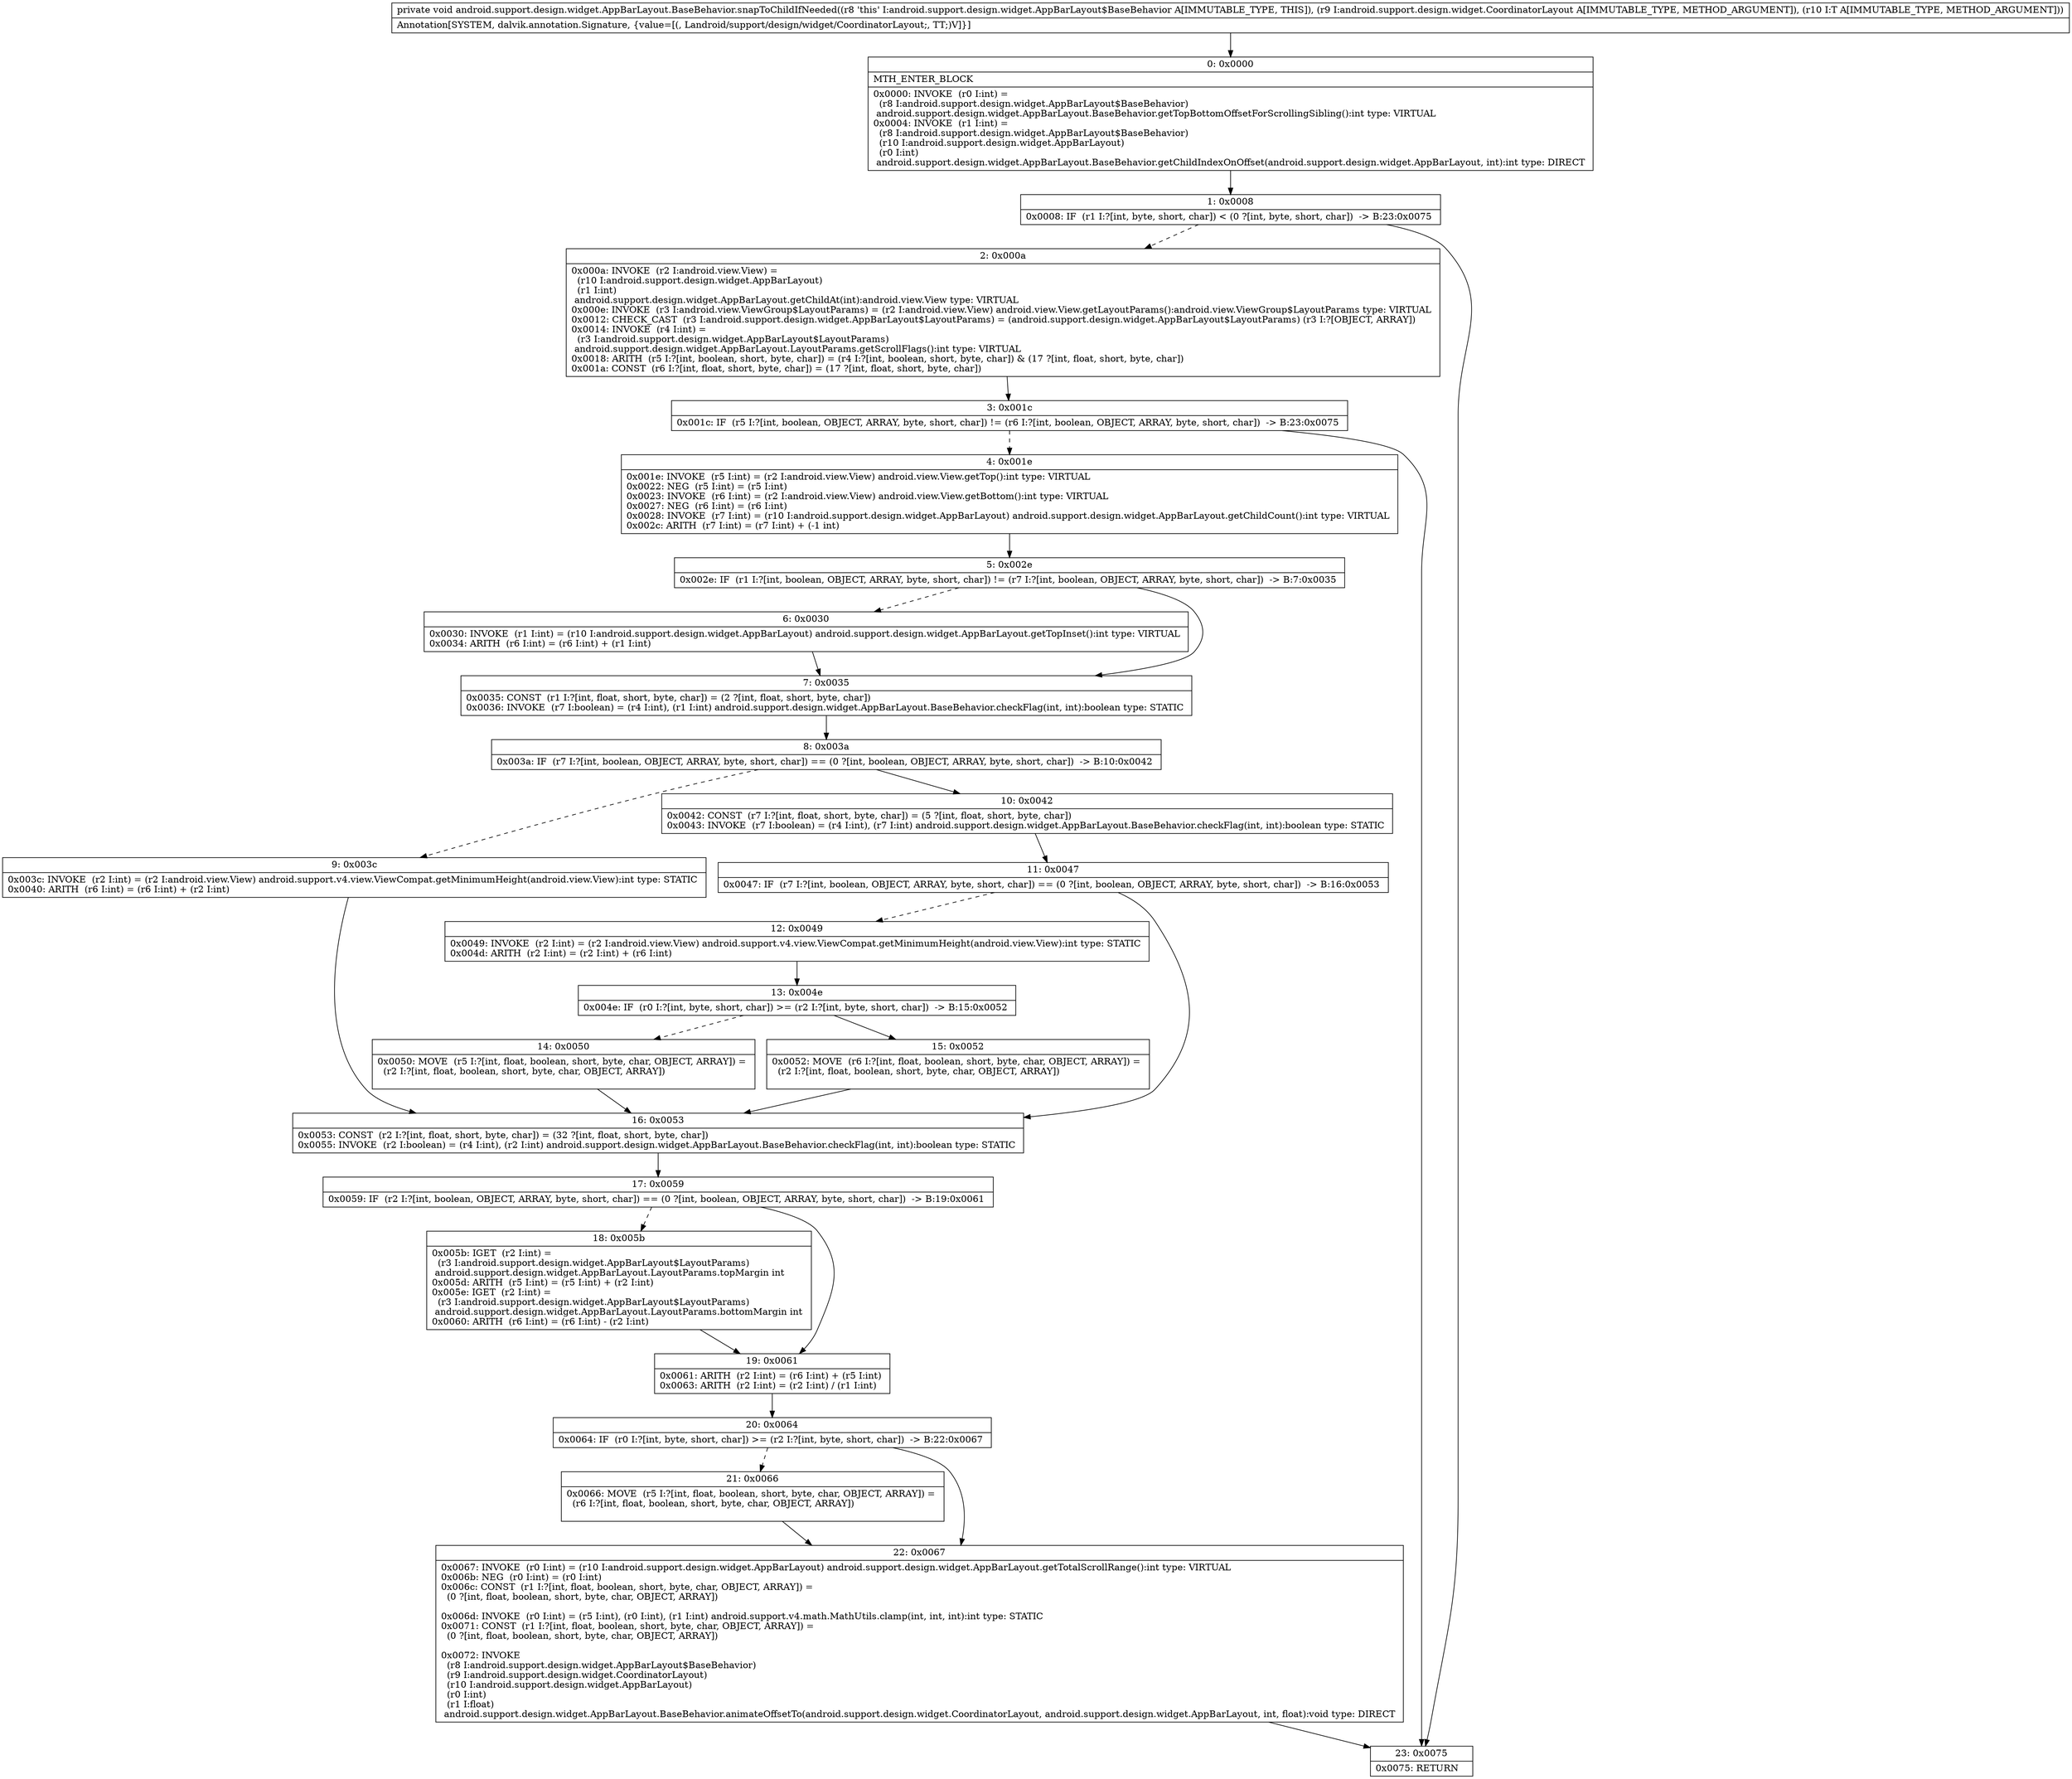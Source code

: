 digraph "CFG forandroid.support.design.widget.AppBarLayout.BaseBehavior.snapToChildIfNeeded(Landroid\/support\/design\/widget\/CoordinatorLayout;Landroid\/support\/design\/widget\/AppBarLayout;)V" {
Node_0 [shape=record,label="{0\:\ 0x0000|MTH_ENTER_BLOCK\l|0x0000: INVOKE  (r0 I:int) = \l  (r8 I:android.support.design.widget.AppBarLayout$BaseBehavior)\l android.support.design.widget.AppBarLayout.BaseBehavior.getTopBottomOffsetForScrollingSibling():int type: VIRTUAL \l0x0004: INVOKE  (r1 I:int) = \l  (r8 I:android.support.design.widget.AppBarLayout$BaseBehavior)\l  (r10 I:android.support.design.widget.AppBarLayout)\l  (r0 I:int)\l android.support.design.widget.AppBarLayout.BaseBehavior.getChildIndexOnOffset(android.support.design.widget.AppBarLayout, int):int type: DIRECT \l}"];
Node_1 [shape=record,label="{1\:\ 0x0008|0x0008: IF  (r1 I:?[int, byte, short, char]) \< (0 ?[int, byte, short, char])  \-\> B:23:0x0075 \l}"];
Node_2 [shape=record,label="{2\:\ 0x000a|0x000a: INVOKE  (r2 I:android.view.View) = \l  (r10 I:android.support.design.widget.AppBarLayout)\l  (r1 I:int)\l android.support.design.widget.AppBarLayout.getChildAt(int):android.view.View type: VIRTUAL \l0x000e: INVOKE  (r3 I:android.view.ViewGroup$LayoutParams) = (r2 I:android.view.View) android.view.View.getLayoutParams():android.view.ViewGroup$LayoutParams type: VIRTUAL \l0x0012: CHECK_CAST  (r3 I:android.support.design.widget.AppBarLayout$LayoutParams) = (android.support.design.widget.AppBarLayout$LayoutParams) (r3 I:?[OBJECT, ARRAY]) \l0x0014: INVOKE  (r4 I:int) = \l  (r3 I:android.support.design.widget.AppBarLayout$LayoutParams)\l android.support.design.widget.AppBarLayout.LayoutParams.getScrollFlags():int type: VIRTUAL \l0x0018: ARITH  (r5 I:?[int, boolean, short, byte, char]) = (r4 I:?[int, boolean, short, byte, char]) & (17 ?[int, float, short, byte, char]) \l0x001a: CONST  (r6 I:?[int, float, short, byte, char]) = (17 ?[int, float, short, byte, char]) \l}"];
Node_3 [shape=record,label="{3\:\ 0x001c|0x001c: IF  (r5 I:?[int, boolean, OBJECT, ARRAY, byte, short, char]) != (r6 I:?[int, boolean, OBJECT, ARRAY, byte, short, char])  \-\> B:23:0x0075 \l}"];
Node_4 [shape=record,label="{4\:\ 0x001e|0x001e: INVOKE  (r5 I:int) = (r2 I:android.view.View) android.view.View.getTop():int type: VIRTUAL \l0x0022: NEG  (r5 I:int) = (r5 I:int) \l0x0023: INVOKE  (r6 I:int) = (r2 I:android.view.View) android.view.View.getBottom():int type: VIRTUAL \l0x0027: NEG  (r6 I:int) = (r6 I:int) \l0x0028: INVOKE  (r7 I:int) = (r10 I:android.support.design.widget.AppBarLayout) android.support.design.widget.AppBarLayout.getChildCount():int type: VIRTUAL \l0x002c: ARITH  (r7 I:int) = (r7 I:int) + (\-1 int) \l}"];
Node_5 [shape=record,label="{5\:\ 0x002e|0x002e: IF  (r1 I:?[int, boolean, OBJECT, ARRAY, byte, short, char]) != (r7 I:?[int, boolean, OBJECT, ARRAY, byte, short, char])  \-\> B:7:0x0035 \l}"];
Node_6 [shape=record,label="{6\:\ 0x0030|0x0030: INVOKE  (r1 I:int) = (r10 I:android.support.design.widget.AppBarLayout) android.support.design.widget.AppBarLayout.getTopInset():int type: VIRTUAL \l0x0034: ARITH  (r6 I:int) = (r6 I:int) + (r1 I:int) \l}"];
Node_7 [shape=record,label="{7\:\ 0x0035|0x0035: CONST  (r1 I:?[int, float, short, byte, char]) = (2 ?[int, float, short, byte, char]) \l0x0036: INVOKE  (r7 I:boolean) = (r4 I:int), (r1 I:int) android.support.design.widget.AppBarLayout.BaseBehavior.checkFlag(int, int):boolean type: STATIC \l}"];
Node_8 [shape=record,label="{8\:\ 0x003a|0x003a: IF  (r7 I:?[int, boolean, OBJECT, ARRAY, byte, short, char]) == (0 ?[int, boolean, OBJECT, ARRAY, byte, short, char])  \-\> B:10:0x0042 \l}"];
Node_9 [shape=record,label="{9\:\ 0x003c|0x003c: INVOKE  (r2 I:int) = (r2 I:android.view.View) android.support.v4.view.ViewCompat.getMinimumHeight(android.view.View):int type: STATIC \l0x0040: ARITH  (r6 I:int) = (r6 I:int) + (r2 I:int) \l}"];
Node_10 [shape=record,label="{10\:\ 0x0042|0x0042: CONST  (r7 I:?[int, float, short, byte, char]) = (5 ?[int, float, short, byte, char]) \l0x0043: INVOKE  (r7 I:boolean) = (r4 I:int), (r7 I:int) android.support.design.widget.AppBarLayout.BaseBehavior.checkFlag(int, int):boolean type: STATIC \l}"];
Node_11 [shape=record,label="{11\:\ 0x0047|0x0047: IF  (r7 I:?[int, boolean, OBJECT, ARRAY, byte, short, char]) == (0 ?[int, boolean, OBJECT, ARRAY, byte, short, char])  \-\> B:16:0x0053 \l}"];
Node_12 [shape=record,label="{12\:\ 0x0049|0x0049: INVOKE  (r2 I:int) = (r2 I:android.view.View) android.support.v4.view.ViewCompat.getMinimumHeight(android.view.View):int type: STATIC \l0x004d: ARITH  (r2 I:int) = (r2 I:int) + (r6 I:int) \l}"];
Node_13 [shape=record,label="{13\:\ 0x004e|0x004e: IF  (r0 I:?[int, byte, short, char]) \>= (r2 I:?[int, byte, short, char])  \-\> B:15:0x0052 \l}"];
Node_14 [shape=record,label="{14\:\ 0x0050|0x0050: MOVE  (r5 I:?[int, float, boolean, short, byte, char, OBJECT, ARRAY]) = \l  (r2 I:?[int, float, boolean, short, byte, char, OBJECT, ARRAY])\l \l}"];
Node_15 [shape=record,label="{15\:\ 0x0052|0x0052: MOVE  (r6 I:?[int, float, boolean, short, byte, char, OBJECT, ARRAY]) = \l  (r2 I:?[int, float, boolean, short, byte, char, OBJECT, ARRAY])\l \l}"];
Node_16 [shape=record,label="{16\:\ 0x0053|0x0053: CONST  (r2 I:?[int, float, short, byte, char]) = (32 ?[int, float, short, byte, char]) \l0x0055: INVOKE  (r2 I:boolean) = (r4 I:int), (r2 I:int) android.support.design.widget.AppBarLayout.BaseBehavior.checkFlag(int, int):boolean type: STATIC \l}"];
Node_17 [shape=record,label="{17\:\ 0x0059|0x0059: IF  (r2 I:?[int, boolean, OBJECT, ARRAY, byte, short, char]) == (0 ?[int, boolean, OBJECT, ARRAY, byte, short, char])  \-\> B:19:0x0061 \l}"];
Node_18 [shape=record,label="{18\:\ 0x005b|0x005b: IGET  (r2 I:int) = \l  (r3 I:android.support.design.widget.AppBarLayout$LayoutParams)\l android.support.design.widget.AppBarLayout.LayoutParams.topMargin int \l0x005d: ARITH  (r5 I:int) = (r5 I:int) + (r2 I:int) \l0x005e: IGET  (r2 I:int) = \l  (r3 I:android.support.design.widget.AppBarLayout$LayoutParams)\l android.support.design.widget.AppBarLayout.LayoutParams.bottomMargin int \l0x0060: ARITH  (r6 I:int) = (r6 I:int) \- (r2 I:int) \l}"];
Node_19 [shape=record,label="{19\:\ 0x0061|0x0061: ARITH  (r2 I:int) = (r6 I:int) + (r5 I:int) \l0x0063: ARITH  (r2 I:int) = (r2 I:int) \/ (r1 I:int) \l}"];
Node_20 [shape=record,label="{20\:\ 0x0064|0x0064: IF  (r0 I:?[int, byte, short, char]) \>= (r2 I:?[int, byte, short, char])  \-\> B:22:0x0067 \l}"];
Node_21 [shape=record,label="{21\:\ 0x0066|0x0066: MOVE  (r5 I:?[int, float, boolean, short, byte, char, OBJECT, ARRAY]) = \l  (r6 I:?[int, float, boolean, short, byte, char, OBJECT, ARRAY])\l \l}"];
Node_22 [shape=record,label="{22\:\ 0x0067|0x0067: INVOKE  (r0 I:int) = (r10 I:android.support.design.widget.AppBarLayout) android.support.design.widget.AppBarLayout.getTotalScrollRange():int type: VIRTUAL \l0x006b: NEG  (r0 I:int) = (r0 I:int) \l0x006c: CONST  (r1 I:?[int, float, boolean, short, byte, char, OBJECT, ARRAY]) = \l  (0 ?[int, float, boolean, short, byte, char, OBJECT, ARRAY])\l \l0x006d: INVOKE  (r0 I:int) = (r5 I:int), (r0 I:int), (r1 I:int) android.support.v4.math.MathUtils.clamp(int, int, int):int type: STATIC \l0x0071: CONST  (r1 I:?[int, float, boolean, short, byte, char, OBJECT, ARRAY]) = \l  (0 ?[int, float, boolean, short, byte, char, OBJECT, ARRAY])\l \l0x0072: INVOKE  \l  (r8 I:android.support.design.widget.AppBarLayout$BaseBehavior)\l  (r9 I:android.support.design.widget.CoordinatorLayout)\l  (r10 I:android.support.design.widget.AppBarLayout)\l  (r0 I:int)\l  (r1 I:float)\l android.support.design.widget.AppBarLayout.BaseBehavior.animateOffsetTo(android.support.design.widget.CoordinatorLayout, android.support.design.widget.AppBarLayout, int, float):void type: DIRECT \l}"];
Node_23 [shape=record,label="{23\:\ 0x0075|0x0075: RETURN   \l}"];
MethodNode[shape=record,label="{private void android.support.design.widget.AppBarLayout.BaseBehavior.snapToChildIfNeeded((r8 'this' I:android.support.design.widget.AppBarLayout$BaseBehavior A[IMMUTABLE_TYPE, THIS]), (r9 I:android.support.design.widget.CoordinatorLayout A[IMMUTABLE_TYPE, METHOD_ARGUMENT]), (r10 I:T A[IMMUTABLE_TYPE, METHOD_ARGUMENT]))  | Annotation[SYSTEM, dalvik.annotation.Signature, \{value=[(, Landroid\/support\/design\/widget\/CoordinatorLayout;, TT;)V]\}]\l}"];
MethodNode -> Node_0;
Node_0 -> Node_1;
Node_1 -> Node_2[style=dashed];
Node_1 -> Node_23;
Node_2 -> Node_3;
Node_3 -> Node_4[style=dashed];
Node_3 -> Node_23;
Node_4 -> Node_5;
Node_5 -> Node_6[style=dashed];
Node_5 -> Node_7;
Node_6 -> Node_7;
Node_7 -> Node_8;
Node_8 -> Node_9[style=dashed];
Node_8 -> Node_10;
Node_9 -> Node_16;
Node_10 -> Node_11;
Node_11 -> Node_12[style=dashed];
Node_11 -> Node_16;
Node_12 -> Node_13;
Node_13 -> Node_14[style=dashed];
Node_13 -> Node_15;
Node_14 -> Node_16;
Node_15 -> Node_16;
Node_16 -> Node_17;
Node_17 -> Node_18[style=dashed];
Node_17 -> Node_19;
Node_18 -> Node_19;
Node_19 -> Node_20;
Node_20 -> Node_21[style=dashed];
Node_20 -> Node_22;
Node_21 -> Node_22;
Node_22 -> Node_23;
}

